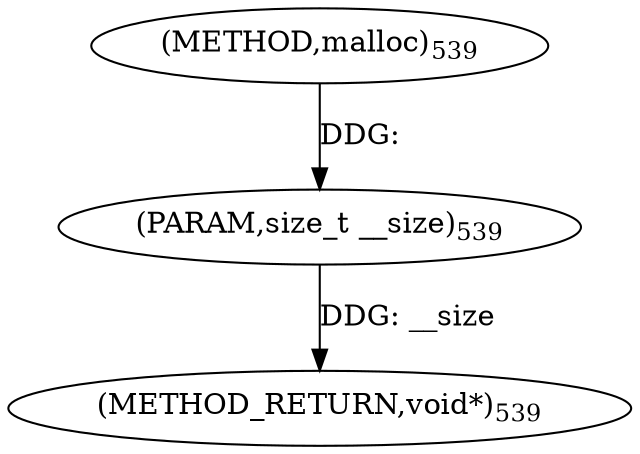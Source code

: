 digraph "malloc" {  
"21798" [label = <(METHOD,malloc)<SUB>539</SUB>> ]
"21800" [label = <(METHOD_RETURN,void*)<SUB>539</SUB>> ]
"21799" [label = <(PARAM,size_t __size)<SUB>539</SUB>> ]
  "21799" -> "21800"  [ label = "DDG: __size"] 
  "21798" -> "21799"  [ label = "DDG: "] 
}
